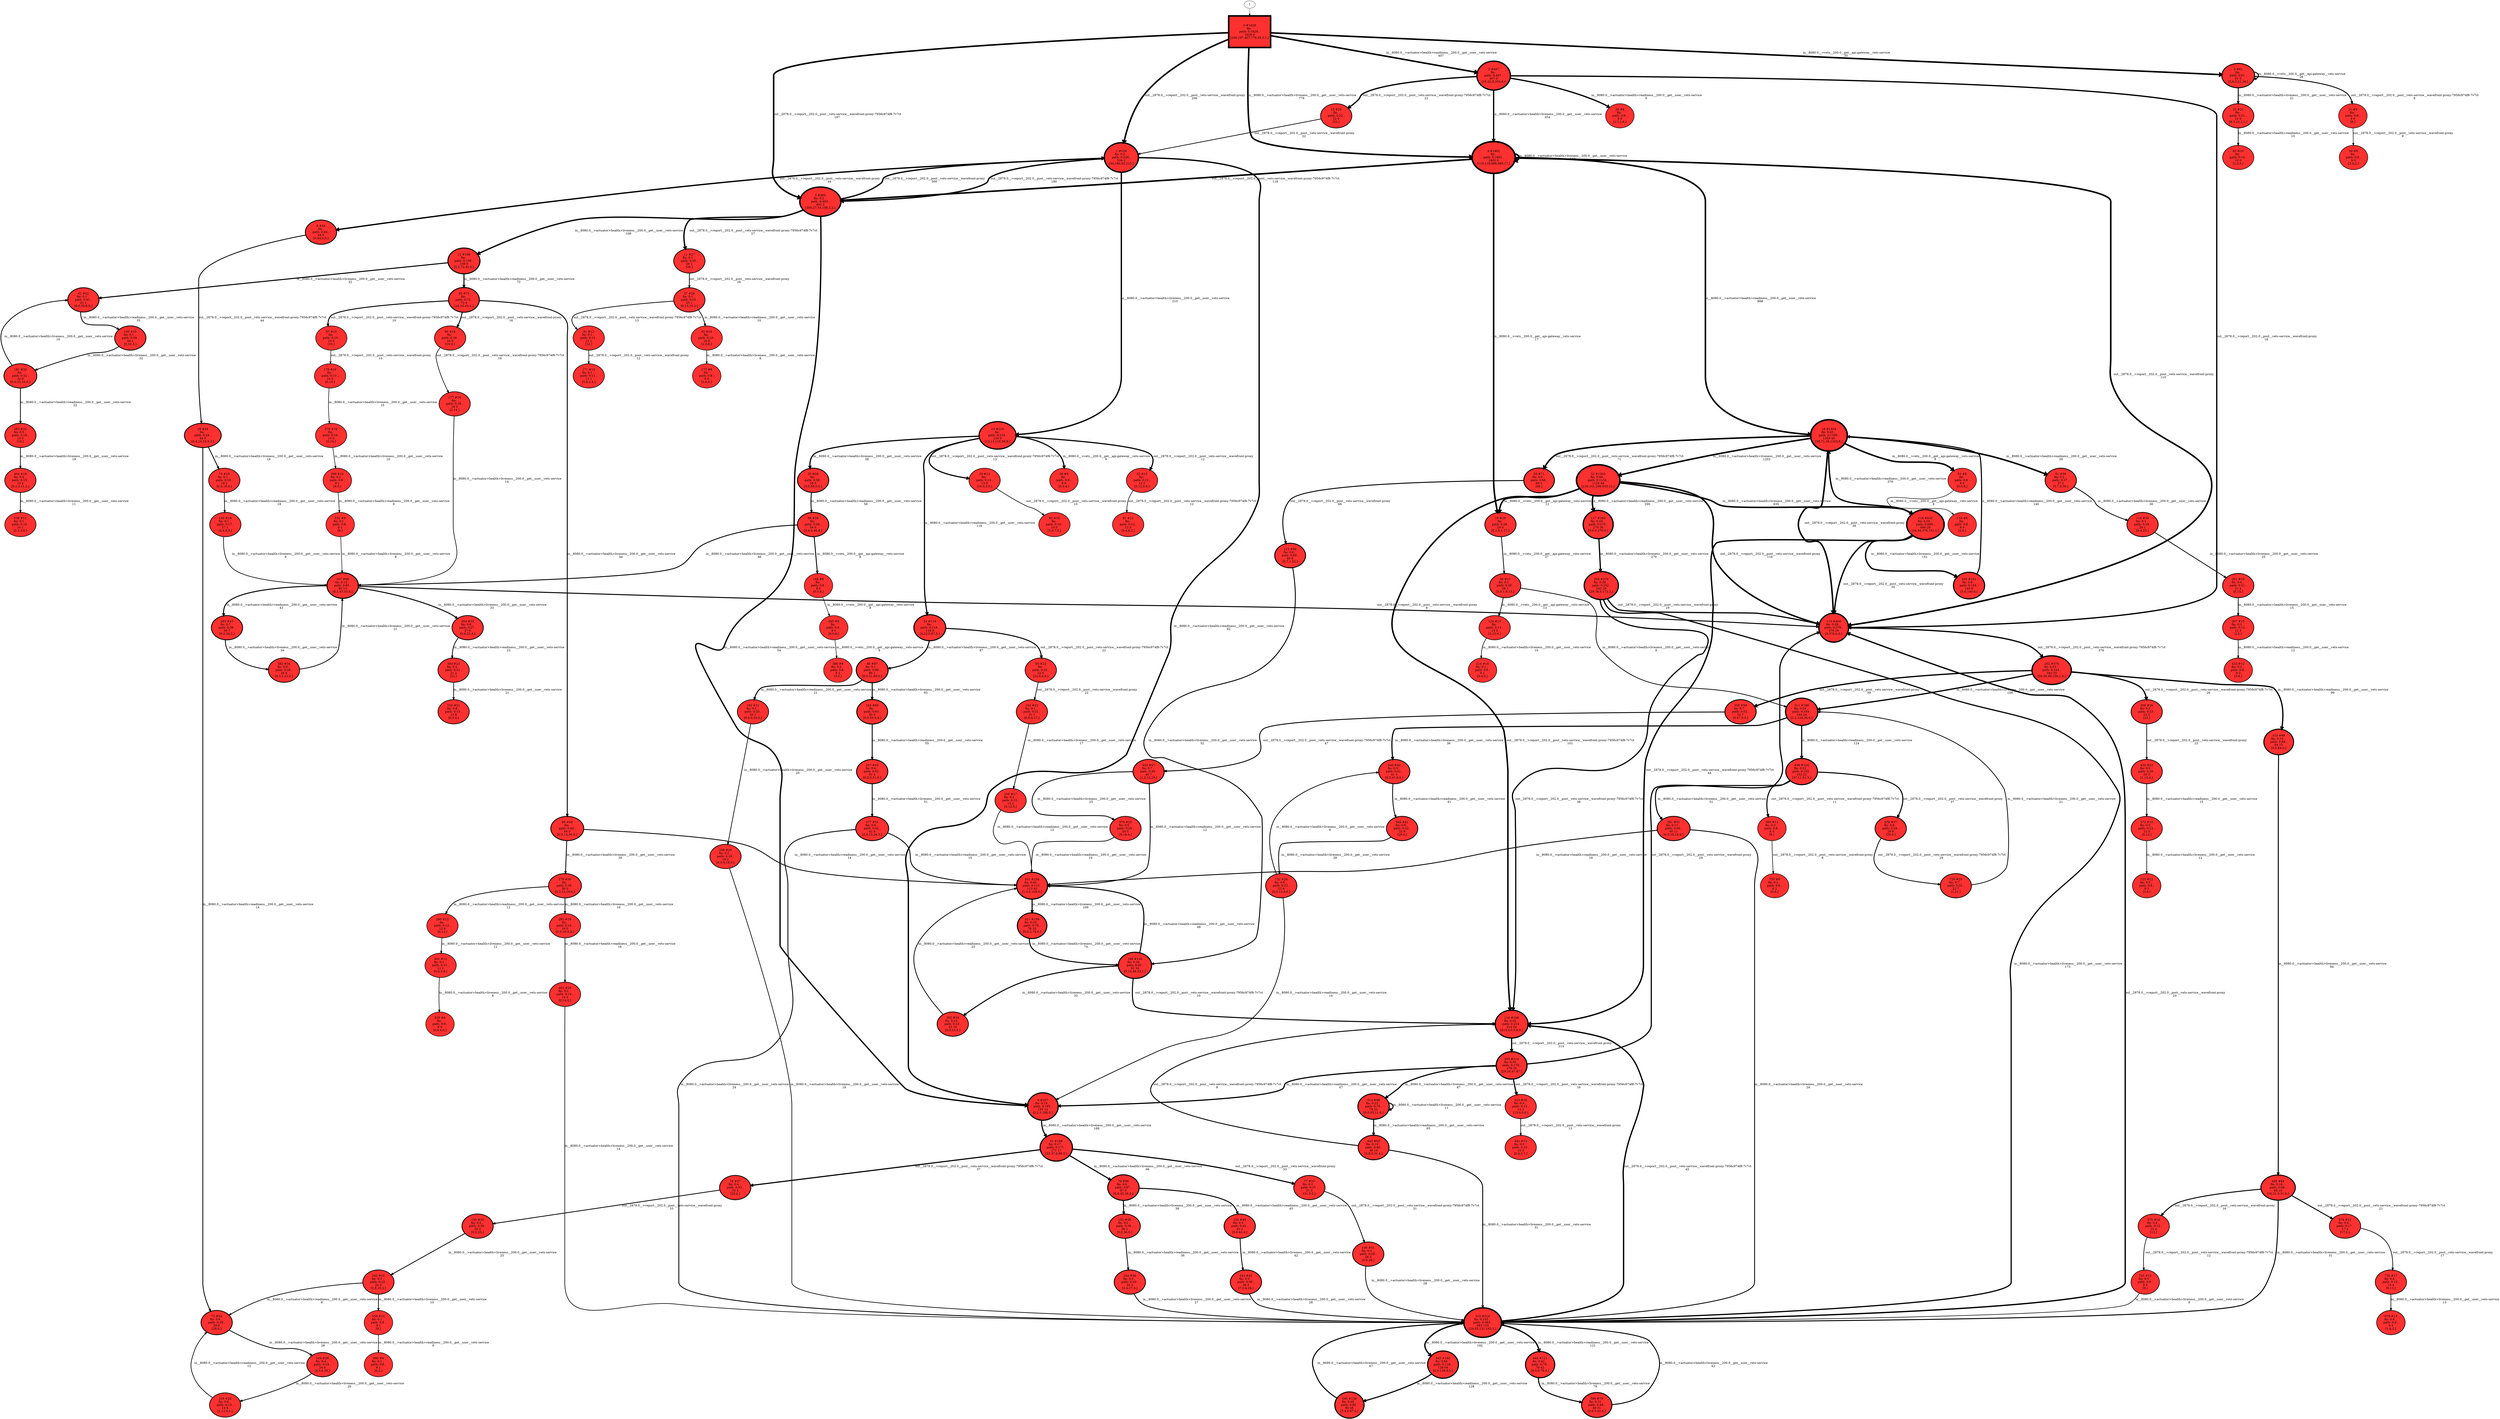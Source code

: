 // produced with flexfringe // 
digraph DFA {
	0 [label="root" shape=box];
		I -> 0;
	0 [ label="0 #1628
fin: 
 path: 0:1628 , 
1628 0
[206,197,407,779,35,3,1,]" , style=filled, fillcolor="firebrick1", width=2.12772, height=2.12772, penwidth=7.39572];
		0 -> 1 [label="out__2878.0__>report__202.0__post__vets-service__wavefront-proxy
206 " , penwidth=7.39572 ];
		0 -> 2 [label="out__2878.0__>report__202.0__post__vets-service__wavefront-proxy-7956c974f8-7v7ct
197 " , penwidth=7.39572 ];
		0 -> 3 [label="in__8080.0__>actuator>health>readiness__200.0__get__user__vets-service
407 " , penwidth=7.39572 ];
		0 -> 4 [label="in__8080.0__>actuator>health>liveness__200.0__get__user__vets-service
779 " , penwidth=7.39572 ];
		0 -> 5 [label="in__8080.0__>vets__200.0__get__api-gateway__vets-service
35 " , penwidth=7.39572 ];
	1 [ label="1 #528
fin: 0:2 , 
 path: 0:526 , 
526 2
[44,180,92,210,]" , style=filled, fillcolor="firebrick1", width=1.98389, height=1.98389, penwidth=6.27099];
		1 -> 8 [label="out__2878.0__>report__202.0__post__vets-service__wavefront-proxy
44 " , penwidth=6.27099 ];
		1 -> 2 [label="out__2878.0__>report__202.0__post__vets-service__wavefront-proxy-7956c974f8-7v7ct
180 " , penwidth=6.27099 ];
		1 -> 9 [label="in__8080.0__>actuator>health>readiness__200.0__get__user__vets-service
92 " , penwidth=6.27099 ];
		1 -> 10 [label="in__8080.0__>actuator>health>liveness__200.0__get__user__vets-service
210 " , penwidth=6.27099 ];
	2 [ label="2 #495
fin: 0:2 , 
 path: 0:493 , 
493 2
[300,27,54,108,2,2,]" , style=filled, fillcolor="firebrick1", width=1.97499, height=1.97499, penwidth=6.20658];
		2 -> 1 [label="out__2878.0__>report__202.0__post__vets-service__wavefront-proxy
300 " , penwidth=6.20658 ];
		2 -> 11 [label="out__2878.0__>report__202.0__post__vets-service__wavefront-proxy-7956c974f8-7v7ct
27 " , penwidth=6.20658 ];
		2 -> 9 [label="in__8080.0__>actuator>health>readiness__200.0__get__user__vets-service
54 " , penwidth=6.20658 ];
		2 -> 12 [label="in__8080.0__>actuator>health>liveness__200.0__get__user__vets-service
108 " , penwidth=6.20658 ];
	3 [ label="3 #407
fin: 
 path: 0:407 , 
407 0
[16,22,9,354,6,]" , style=filled, fillcolor="firebrick1", width=1.94752, height=1.94752, penwidth=6.01127];
		3 -> 115 [label="out__2878.0__>report__202.0__post__vets-service__wavefront-proxy
16 " , penwidth=6.01127 ];
		3 -> 15 [label="out__2878.0__>report__202.0__post__vets-service__wavefront-proxy-7956c974f8-7v7ct
22 " , penwidth=6.01127 ];
		3 -> 16 [label="in__8080.0__>actuator>health>readiness__200.0__get__user__vets-service
9 " , penwidth=6.01127 ];
		3 -> 4 [label="in__8080.0__>actuator>health>liveness__200.0__get__user__vets-service
354 " , penwidth=6.01127 ];
	4 [ label="4 #1802
fin: 
 path: 0:1802 , 
1802 0
[110,118,888,669,17,]" , style=filled, fillcolor="firebrick1", width=2.13974, height=2.13974, penwidth=7.49721];
		4 -> 115 [label="out__2878.0__>report__202.0__post__vets-service__wavefront-proxy
110 " , penwidth=7.49721 ];
		4 -> 2 [label="out__2878.0__>report__202.0__post__vets-service__wavefront-proxy-7956c974f8-7v7ct
118 " , penwidth=7.49721 ];
		4 -> 18 [label="in__8080.0__>actuator>health>readiness__200.0__get__user__vets-service
888 " , penwidth=7.49721 ];
		4 -> 4 [label="in__8080.0__>actuator>health>liveness__200.0__get__user__vets-service
669 " , penwidth=7.49721 ];
		4 -> 19 [label="in__8080.0__>vets__200.0__get__api-gateway__vets-service
17 " , penwidth=7.49721 ];
	5 [ label="5 #61
fin: 
 path: 0:61 , 
61 0
[2,9,3,21,26,]" , style=filled, fillcolor="firebrick1", width=1.63455, height=1.63455, penwidth=4.12713];
		5 -> 21 [label="out__2878.0__>report__202.0__post__vets-service__wavefront-proxy-7956c974f8-7v7ct
9 " , penwidth=4.12713 ];
		5 -> 23 [label="in__8080.0__>actuator>health>liveness__200.0__get__user__vets-service
21 " , penwidth=4.12713 ];
		5 -> 5 [label="in__8080.0__>vets__200.0__get__api-gateway__vets-service
26 " , penwidth=4.12713 ];
	8 [ label="8 #44
fin: 
 path: 0:44 , 
44 0
[0,44,0,0,]" , style=filled, fillcolor="firebrick1", width=1.57, height=1.57, penwidth=3.80666];
		8 -> 28 [label="out__2878.0__>report__202.0__post__vets-service__wavefront-proxy-7956c974f8-7v7ct
44 " , penwidth=3.80666 ];
	9 [ label="9 #207
fin: 0:14 , 
 path: 0:193 , 
193 14
[0,2,3,188,0,]" , style=filled, fillcolor="firebrick1", width=1.84649, height=1.84649, penwidth=5.33754];
		9 -> 31 [label="in__8080.0__>actuator>health>liveness__200.0__get__user__vets-service
188 " , penwidth=5.33754 ];
	10 [ label="10 #210
fin: 
 path: 0:210 , 
210 0
[12,13,118,58,9,]" , style=filled, fillcolor="firebrick1", width=1.84875, height=1.84875, penwidth=5.35186];
		10 -> 32 [label="out__2878.0__>report__202.0__post__vets-service__wavefront-proxy
12 " , penwidth=5.35186 ];
		10 -> 33 [label="out__2878.0__>report__202.0__post__vets-service__wavefront-proxy-7956c974f8-7v7ct
13 " , penwidth=5.35186 ];
		10 -> 34 [label="in__8080.0__>actuator>health>readiness__200.0__get__user__vets-service
118 " , penwidth=5.35186 ];
		10 -> 35 [label="in__8080.0__>actuator>health>liveness__200.0__get__user__vets-service
58 " , penwidth=5.35186 ];
		10 -> 36 [label="in__8080.0__>vets__200.0__get__api-gateway__vets-service
9 " , penwidth=5.35186 ];
	11 [ label="11 #27
fin: 0:1 , 
 path: 0:26 , 
26 1
[26,]" , style=filled, fillcolor="firebrick1", width=1.46608, height=1.46608, penwidth=3.3322];
		11 -> 37 [label="out__2878.0__>report__202.0__post__vets-service__wavefront-proxy
26 " , penwidth=3.3322 ];
	12 [ label="12 #108
fin: 
 path: 0:108 , 
108 0
[2,2,72,32,0,]" , style=filled, fillcolor="firebrick1", width=1.73895, height=1.73895, penwidth=4.69135];
		12 -> 40 [label="in__8080.0__>actuator>health>readiness__200.0__get__user__vets-service
72 " , penwidth=4.69135 ];
		12 -> 41 [label="in__8080.0__>actuator>health>liveness__200.0__get__user__vets-service
32 " , penwidth=4.69135 ];
	15 [ label="15 #22
fin: 
 path: 0:22 , 
22 0
[22,]" , style=filled, fillcolor="firebrick1", width=1.41961, height=1.41961, penwidth=3.13549];
		15 -> 1 [label="out__2878.0__>report__202.0__post__vets-service__wavefront-proxy
22 " , penwidth=3.13549 ];
	16 [ label="16 #9
fin: 
 path: 0:9 , 
9 0
[1,1,1,6,]" , style=filled, fillcolor="firebrick1", width=1.19471, height=1.19471, penwidth=2.30259];
	18 [ label="18 #1404
fin: 0:45 , 
 path: 0:1359 , 
1359 45
[38,71,39,1203,8,]" , style=filled, fillcolor="firebrick1", width=2.10995, height=2.10995, penwidth=7.24779];
		18 -> 115 [label="out__2878.0__>report__202.0__post__vets-service__wavefront-proxy
38 " , penwidth=7.24779 ];
		18 -> 50 [label="out__2878.0__>report__202.0__post__vets-service__wavefront-proxy-7956c974f8-7v7ct
71 " , penwidth=7.24779 ];
		18 -> 51 [label="in__8080.0__>actuator>health>readiness__200.0__get__user__vets-service
39 " , penwidth=7.24779 ];
		18 -> 52 [label="in__8080.0__>actuator>health>liveness__200.0__get__user__vets-service
1203 " , penwidth=7.24779 ];
		18 -> 53 [label="in__8080.0__>vets__200.0__get__api-gateway__vets-service
8 " , penwidth=7.24779 ];
	19 [ label="19 #29
fin: 
 path: 0:29 , 
29 0
[0,1,0,1,27,]" , style=filled, fillcolor="firebrick1", width=1.48188, height=1.48188, penwidth=3.4012];
		19 -> 56 [label="in__8080.0__>vets__200.0__get__api-gateway__vets-service
27 " , penwidth=3.4012 ];
	21 [ label="21 #9
fin: 
 path: 0:9 , 
9 0
[9,]" , style=filled, fillcolor="firebrick1", width=1.19471, height=1.19471, penwidth=2.30259];
		21 -> 58 [label="out__2878.0__>report__202.0__post__vets-service__wavefront-proxy
9 " , penwidth=2.30259 ];
	23 [ label="23 #21
fin: 
 path: 0:21 , 
21 0
[6,3,10,1,1,]" , style=filled, fillcolor="firebrick1", width=1.4088, height=1.4088, penwidth=3.09104];
		23 -> 63 [label="in__8080.0__>actuator>health>readiness__200.0__get__user__vets-service
10 " , penwidth=3.09104 ];
	28 [ label="28 #44
fin: 
 path: 0:44 , 
44 0
[4,4,14,19,0,3,]" , style=filled, fillcolor="firebrick1", width=1.57, height=1.57, penwidth=3.80666];
		28 -> 72 [label="in__8080.0__>actuator>health>readiness__200.0__get__user__vets-service
14 " , penwidth=3.80666 ];
		28 -> 73 [label="in__8080.0__>actuator>health>liveness__200.0__get__user__vets-service
19 " , penwidth=3.80666 ];
	31 [ label="31 #188
fin: 0:17 , 
 path: 0:171 , 
171 17
[33,37,0,96,5,]" , style=filled, fillcolor="firebrick1", width=1.83126, height=1.83126, penwidth=5.24175];
		31 -> 77 [label="out__2878.0__>report__202.0__post__vets-service__wavefront-proxy
33 " , penwidth=5.24175 ];
		31 -> 78 [label="out__2878.0__>report__202.0__post__vets-service__wavefront-proxy-7956c974f8-7v7ct
37 " , penwidth=5.24175 ];
		31 -> 79 [label="in__8080.0__>actuator>health>liveness__200.0__get__user__vets-service
96 " , penwidth=5.24175 ];
	32 [ label="32 #12
fin: 
 path: 0:12 , 
12 0
[0,12,0,0,]" , style=filled, fillcolor="firebrick1", width=1.27115, height=1.27115, penwidth=2.56495];
		32 -> 81 [label="out__2878.0__>report__202.0__post__vets-service__wavefront-proxy-7956c974f8-7v7ct
12 " , penwidth=2.56495 ];
	33 [ label="33 #13
fin: 
 path: 0:13 , 
13 0
[10,0,3,0,]" , style=filled, fillcolor="firebrick1", width=1.29172, height=1.29172, penwidth=2.63906];
		33 -> 82 [label="out__2878.0__>report__202.0__post__vets-service__wavefront-proxy
10 " , penwidth=2.63906 ];
	34 [ label="34 #118
fin: 
 path: 0:118 , 
118 0
[4,22,0,87,5,]" , style=filled, fillcolor="firebrick1", width=1.75425, height=1.75425, penwidth=4.77912];
		34 -> 85 [label="out__2878.0__>report__202.0__post__vets-service__wavefront-proxy-7956c974f8-7v7ct
22 " , penwidth=4.77912 ];
		34 -> 86 [label="in__8080.0__>actuator>health>liveness__200.0__get__user__vets-service
87 " , penwidth=4.77912 ];
	35 [ label="35 #58
fin: 
 path: 0:58 , 
58 0
[0,0,58,0,0,]" , style=filled, fillcolor="firebrick1", width=1.62483, height=1.62483, penwidth=4.07754];
		35 -> 88 [label="in__8080.0__>actuator>health>readiness__200.0__get__user__vets-service
58 " , penwidth=4.07754 ];
	36 [ label="36 #9
fin: 
 path: 0:9 , 
9 0
[0,5,4,]" , style=filled, fillcolor="firebrick1", width=1.19471, height=1.19471, penwidth=2.30259];
	37 [ label="37 #26
fin: 0:1 , 
 path: 0:25 , 
25 1
[0,13,10,2,]" , style=filled, fillcolor="firebrick1", width=1.45765, height=1.45765, penwidth=3.29584];
		37 -> 91 [label="out__2878.0__>report__202.0__post__vets-service__wavefront-proxy-7956c974f8-7v7ct
13 " , penwidth=3.29584 ];
		37 -> 92 [label="in__8080.0__>actuator>health>readiness__200.0__get__user__vets-service
10 " , penwidth=3.29584 ];
	40 [ label="40 #72
fin: 
 path: 0:72 , 
72 0
[16,10,44,2,]" , style=filled, fillcolor="firebrick1", width=1.66591, height=1.66591, penwidth=4.29046];
		40 -> 96 [label="out__2878.0__>report__202.0__post__vets-service__wavefront-proxy
16 " , penwidth=4.29046 ];
		40 -> 97 [label="out__2878.0__>report__202.0__post__vets-service__wavefront-proxy-7956c974f8-7v7ct
10 " , penwidth=4.29046 ];
		40 -> 98 [label="in__8080.0__>actuator>health>liveness__200.0__get__user__vets-service
44 " , penwidth=4.29046 ];
	41 [ label="41 #42
fin: 0:1 , 
 path: 0:41 , 
41 1
[0,0,35,6,0,]" , style=filled, fillcolor="firebrick1", width=1.5605, height=1.5605, penwidth=3.7612];
		41 -> 100 [label="in__8080.0__>actuator>health>readiness__200.0__get__user__vets-service
35 " , penwidth=3.7612 ];
	50 [ label="50 #71
fin: 0:5 , 
 path: 0:66 , 
66 5
[66,]" , style=filled, fillcolor="firebrick1", width=1.66329, height=1.66329, penwidth=4.27667];
		50 -> 112 [label="out__2878.0__>report__202.0__post__vets-service__wavefront-proxy
66 " , penwidth=4.27667 ];
	51 [ label="51 #39
fin: 0:2 , 
 path: 0:37 , 
37 2
[0,7,0,30,]" , style=filled, fillcolor="firebrick1", width=1.54519, height=1.54519, penwidth=3.68888];
		51 -> 114 [label="in__8080.0__>actuator>health>liveness__200.0__get__user__vets-service
30 " , penwidth=3.68888 ];
	52 [ label="52 #1203
fin: 0:49 , 
 path: 0:1154 , 
1154 49
[116,101,290,635,12,]" , style=filled, fillcolor="firebrick1", width=2.09105, height=2.09105, penwidth=7.0934];
		52 -> 115 [label="out__2878.0__>report__202.0__post__vets-service__wavefront-proxy
116 " , penwidth=7.0934 ];
		52 -> 116 [label="out__2878.0__>report__202.0__post__vets-service__wavefront-proxy-7956c974f8-7v7ct
101 " , penwidth=7.0934 ];
		52 -> 117 [label="in__8080.0__>actuator>health>readiness__200.0__get__user__vets-service
290 " , penwidth=7.0934 ];
		52 -> 118 [label="in__8080.0__>actuator>health>liveness__200.0__get__user__vets-service
635 " , penwidth=7.0934 ];
		52 -> 19 [label="in__8080.0__>vets__200.0__get__api-gateway__vets-service
12 " , penwidth=7.0934 ];
	53 [ label="53 #8
fin: 
 path: 0:8 , 
8 0
[0,0,8,]" , style=filled, fillcolor="firebrick1", width=1.16228, height=1.16228, penwidth=2.19722];
		53 -> 119 [label="in__8080.0__>vets__200.0__get__api-gateway__vets-service
8 " , penwidth=2.19722 ];
	56 [ label="56 #27
fin: 0:1 , 
 path: 0:26 , 
26 1
[3,0,1,9,13,]" , style=filled, fillcolor="firebrick1", width=1.46608, height=1.46608, penwidth=3.3322];
		56 -> 311 [label="in__8080.0__>actuator>health>liveness__200.0__get__user__vets-service
9 " , penwidth=3.3322 ];
		56 -> 124 [label="in__8080.0__>vets__200.0__get__api-gateway__vets-service
13 " , penwidth=3.3322 ];
	58 [ label="58 #9
fin: 
 path: 0:9 , 
9 0
[3,4,2,]" , style=filled, fillcolor="firebrick1", width=1.19471, height=1.19471, penwidth=2.30259];
	63 [ label="63 #10
fin: 
 path: 0:10 , 
10 0
[2,3,5,]" , style=filled, fillcolor="firebrick1", width=1.22316, height=1.22316, penwidth=2.3979];
	72 [ label="72 #34
fin: 0:6 , 
 path: 0:28 , 
28 6
[28,0,]" , style=filled, fillcolor="firebrick1", width=1.5163, height=1.5163, penwidth=3.55535];
		72 -> 144 [label="in__8080.0__>actuator>health>liveness__200.0__get__user__vets-service
28 " , penwidth=3.55535 ];
	73 [ label="73 #19
fin: 0:1 , 
 path: 0:18 , 
18 1
[0,0,18,0,]" , style=filled, fillcolor="firebrick1", width=1.38523, height=1.38523, penwidth=2.99573];
		73 -> 145 [label="in__8080.0__>actuator>health>readiness__200.0__get__user__vets-service
18 " , penwidth=2.99573 ];
	77 [ label="77 #33
fin: 0:2 , 
 path: 0:31 , 
31 2
[31,0,0,]" , style=filled, fillcolor="firebrick1", width=1.50992, height=1.50992, penwidth=3.52636];
		77 -> 149 [label="out__2878.0__>report__202.0__post__vets-service__wavefront-proxy-7956c974f8-7v7ct
31 " , penwidth=3.52636 ];
	78 [ label="78 #37
fin: 0:4 , 
 path: 0:33 , 
33 4
[33,0,]" , style=filled, fillcolor="firebrick1", width=1.53419, height=1.53419, penwidth=3.63759];
		78 -> 150 [label="out__2878.0__>report__202.0__post__vets-service__wavefront-proxy
33 " , penwidth=3.63759 ];
	79 [ label="79 #96
fin: 0:9 , 
 path: 0:87 , 
87 9
[0,0,45,38,4,]" , style=filled, fillcolor="firebrick1", width=1.71824, height=1.71824, penwidth=4.57471];
		79 -> 151 [label="in__8080.0__>actuator>health>readiness__200.0__get__user__vets-service
45 " , penwidth=4.57471 ];
		79 -> 152 [label="in__8080.0__>actuator>health>liveness__200.0__get__user__vets-service
38 " , penwidth=4.57471 ];
	81 [ label="81 #12
fin: 
 path: 0:12 , 
12 0
[0,4,6,2,]" , style=filled, fillcolor="firebrick1", width=1.27115, height=1.27115, penwidth=2.56495];
	82 [ label="82 #10
fin: 
 path: 0:10 , 
10 0
[3,0,7,0,]" , style=filled, fillcolor="firebrick1", width=1.22316, height=1.22316, penwidth=2.3979];
	85 [ label="85 #22
fin: 
 path: 0:22 , 
22 0
[22,0,0,0,]" , style=filled, fillcolor="firebrick1", width=1.41961, height=1.41961, penwidth=3.13549];
		85 -> 162 [label="out__2878.0__>report__202.0__post__vets-service__wavefront-proxy
22 " , penwidth=3.13549 ];
	86 [ label="86 #87
fin: 0:1 , 
 path: 0:86 , 
86 1
[0,0,21,65,0,]" , style=filled, fillcolor="firebrick1", width=1.70062, height=1.70062, penwidth=4.47734];
		86 -> 163 [label="in__8080.0__>actuator>health>readiness__200.0__get__user__vets-service
21 " , penwidth=4.47734 ];
		86 -> 164 [label="in__8080.0__>actuator>health>liveness__200.0__get__user__vets-service
65 " , penwidth=4.47734 ];
	88 [ label="88 #58
fin: 
 path: 0:58 , 
58 0
[0,4,0,46,8,]" , style=filled, fillcolor="firebrick1", width=1.62483, height=1.62483, penwidth=4.07754];
		88 -> 167 [label="in__8080.0__>actuator>health>liveness__200.0__get__user__vets-service
46 " , penwidth=4.07754 ];
		88 -> 168 [label="in__8080.0__>vets__200.0__get__api-gateway__vets-service
8 " , penwidth=4.07754 ];
	91 [ label="91 #13
fin: 0:1 , 
 path: 0:12 , 
12 1
[12,]" , style=filled, fillcolor="firebrick1", width=1.29172, height=1.29172, penwidth=2.63906];
		91 -> 171 [label="out__2878.0__>report__202.0__post__vets-service__wavefront-proxy
12 " , penwidth=2.63906 ];
	92 [ label="92 #10
fin: 
 path: 0:10 , 
10 0
[2,0,8,]" , style=filled, fillcolor="firebrick1", width=1.22316, height=1.22316, penwidth=2.3979];
		92 -> 173 [label="in__8080.0__>actuator>health>liveness__200.0__get__user__vets-service
8 " , penwidth=2.3979 ];
	96 [ label="96 #16
fin: 
 path: 0:16 , 
16 0
[16,0,]" , style=filled, fillcolor="firebrick1", width=1.3437, height=1.3437, penwidth=2.83321];
		96 -> 177 [label="out__2878.0__>report__202.0__post__vets-service__wavefront-proxy-7956c974f8-7v7ct
16 " , penwidth=2.83321 ];
	97 [ label="97 #10
fin: 
 path: 0:10 , 
10 0
[10,]" , style=filled, fillcolor="firebrick1", width=1.22316, height=1.22316, penwidth=2.3979];
		97 -> 178 [label="out__2878.0__>report__202.0__post__vets-service__wavefront-proxy
10 " , penwidth=2.3979 ];
	98 [ label="98 #44
fin: 
 path: 0:44 , 
44 0
[0,0,14,30,0,]" , style=filled, fillcolor="firebrick1", width=1.57, height=1.57, penwidth=3.80666];
		98 -> 301 [label="in__8080.0__>actuator>health>readiness__200.0__get__user__vets-service
14 " , penwidth=3.80666 ];
		98 -> 179 [label="in__8080.0__>actuator>health>liveness__200.0__get__user__vets-service
30 " , penwidth=3.80666 ];
	100 [ label="100 #35
fin: 0:1 , 
 path: 0:34 , 
34 1
[0,32,2,]" , style=filled, fillcolor="firebrick1", width=1.52247, height=1.52247, penwidth=3.58352];
		100 -> 181 [label="in__8080.0__>actuator>health>liveness__200.0__get__user__vets-service
32 " , penwidth=3.58352 ];
	112 [ label="112 #66
fin: 0:6 , 
 path: 0:60 , 
60 6
[0,7,1,52,]" , style=filled, fillcolor="firebrick1", width=1.64956, height=1.64956, penwidth=4.20469];
		112 -> 198 [label="in__8080.0__>actuator>health>liveness__200.0__get__user__vets-service
52 " , penwidth=4.20469 ];
	114 [ label="114 #30
fin: 0:1 , 
 path: 0:29 , 
29 1
[0,4,25,]" , style=filled, fillcolor="firebrick1", width=1.4893, height=1.4893, penwidth=3.43399];
		114 -> 201 [label="in__8080.0__>actuator>health>liveness__200.0__get__user__vets-service
25 " , penwidth=3.43399 ];
	115 [ label="115 #404
fin: 0:28 , 
 path: 0:376 , 
376 28
[0,376,0,0,]" , style=filled, fillcolor="firebrick1", width=1.94647, height=1.94647, penwidth=6.00389];
		115 -> 202 [label="out__2878.0__>report__202.0__post__vets-service__wavefront-proxy-7956c974f8-7v7ct
376 " , penwidth=6.00389 ];
	116 [ label="116 #246
fin: 0:32 , 
 path: 0:214 , 
214 32
[214,0,0,0,0,0,]" , style=filled, fillcolor="firebrick1", width=1.87325, height=1.87325, penwidth=5.50939];
		116 -> 203 [label="out__2878.0__>report__202.0__post__vets-service__wavefront-proxy
214 " , penwidth=5.50939 ];
	117 [ label="117 #290
fin: 0:20 , 
 path: 0:270 , 
270 20
[0,0,0,270,0,]" , style=filled, fillcolor="firebrick1", width=1.89812, height=1.89812, penwidth=5.67332];
		117 -> 204 [label="in__8080.0__>actuator>health>liveness__200.0__get__user__vets-service
270 " , penwidth=5.67332 ];
	118 [ label="118 #635
fin: 0:29 , 
 path: 0:606 , 
606 29
[34,44,376,151,1,]" , style=filled, fillcolor="firebrick1", width=2.00891, height=2.00891, penwidth=6.4552];
		118 -> 115 [label="out__2878.0__>report__202.0__post__vets-service__wavefront-proxy
34 " , penwidth=6.4552 ];
		118 -> 116 [label="out__2878.0__>report__202.0__post__vets-service__wavefront-proxy-7956c974f8-7v7ct
44 " , penwidth=6.4552 ];
		118 -> 18 [label="in__8080.0__>actuator>health>readiness__200.0__get__user__vets-service
376 " , penwidth=6.4552 ];
		118 -> 205 [label="in__8080.0__>actuator>health>liveness__200.0__get__user__vets-service
151 " , penwidth=6.4552 ];
	119 [ label="119 #8
fin: 
 path: 0:8 , 
8 0
[2,6,]" , style=filled, fillcolor="firebrick1", width=1.16228, height=1.16228, penwidth=2.19722];
	124 [ label="124 #13
fin: 
 path: 0:13 , 
13 0
[3,10,0,]" , style=filled, fillcolor="firebrick1", width=1.29172, height=1.29172, penwidth=2.63906];
		124 -> 214 [label="in__8080.0__>actuator>health>liveness__200.0__get__user__vets-service
10 " , penwidth=2.63906 ];
	144 [ label="144 #28
fin: 0:4 , 
 path: 0:24 , 
24 4
[4,0,0,20,]" , style=filled, fillcolor="firebrick1", width=1.47414, height=1.47414, penwidth=3.3673];
		144 -> 235 [label="in__8080.0__>actuator>health>liveness__200.0__get__user__vets-service
20 " , penwidth=3.3673 ];
	145 [ label="145 #18
fin: 0:1 , 
 path: 0:17 , 
17 1
[4,4,9,0,]" , style=filled, fillcolor="firebrick1", width=1.37231, height=1.37231, penwidth=2.94444];
		145 -> 167 [label="in__8080.0__>actuator>health>liveness__200.0__get__user__vets-service
9 " , penwidth=2.94444 ];
	149 [ label="149 #31
fin: 0:3 , 
 path: 0:28 , 
28 3
[0,0,28,]" , style=filled, fillcolor="firebrick1", width=1.49643, height=1.49643, penwidth=3.46574];
		149 -> 315 [label="in__8080.0__>actuator>health>liveness__200.0__get__user__vets-service
28 " , penwidth=3.46574 ];
	150 [ label="150 #33
fin: 0:3 , 
 path: 0:30 , 
30 3
[0,5,25,]" , style=filled, fillcolor="firebrick1", width=1.50992, height=1.50992, penwidth=3.52636];
		150 -> 242 [label="in__8080.0__>actuator>health>liveness__200.0__get__user__vets-service
25 " , penwidth=3.52636 ];
	151 [ label="151 #45
fin: 0:3 , 
 path: 0:42 , 
42 3
[0,0,42,0,]" , style=filled, fillcolor="firebrick1", width=1.57457, height=1.57457, penwidth=3.82864];
		151 -> 243 [label="in__8080.0__>actuator>health>liveness__200.0__get__user__vets-service
42 " , penwidth=3.82864 ];
	152 [ label="152 #38
fin: 0:2 , 
 path: 0:36 , 
36 2
[0,0,36,0,]" , style=filled, fillcolor="firebrick1", width=1.53978, height=1.53978, penwidth=3.66356];
		152 -> 244 [label="in__8080.0__>actuator>health>readiness__200.0__get__user__vets-service
36 " , penwidth=3.66356 ];
	162 [ label="162 #22
fin: 0:1 , 
 path: 0:21 , 
21 1
[0,0,4,17,]" , style=filled, fillcolor="firebrick1", width=1.41961, height=1.41961, penwidth=3.13549];
		162 -> 255 [label="in__8080.0__>actuator>health>liveness__200.0__get__user__vets-service
17 " , penwidth=3.13549 ];
	163 [ label="163 #21
fin: 0:1 , 
 path: 0:20 , 
20 1
[0,0,0,20,0,]" , style=filled, fillcolor="firebrick1", width=1.4088, height=1.4088, penwidth=3.09104];
		163 -> 256 [label="in__8080.0__>actuator>health>liveness__200.0__get__user__vets-service
20 " , penwidth=3.09104 ];
	164 [ label="164 #65
fin: 
 path: 0:65 , 
65 0
[0,0,55,6,4,]" , style=filled, fillcolor="firebrick1", width=1.64667, height=1.64667, penwidth=4.18965];
		164 -> 257 [label="in__8080.0__>actuator>health>readiness__200.0__get__user__vets-service
55 " , penwidth=4.18965 ];
	167 [ label="167 #98
fin: 0:13 , 
 path: 0:85 , 
85 13
[8,1,43,33,0,]" , style=filled, fillcolor="firebrick1", width=1.72189, height=1.72189, penwidth=4.59512];
		167 -> 115 [label="out__2878.0__>report__202.0__post__vets-service__wavefront-proxy
8 " , penwidth=4.59512 ];
		167 -> 263 [label="in__8080.0__>actuator>health>readiness__200.0__get__user__vets-service
43 " , penwidth=4.59512 ];
		167 -> 264 [label="in__8080.0__>actuator>health>liveness__200.0__get__user__vets-service
33 " , penwidth=4.59512 ];
	168 [ label="168 #8
fin: 
 path: 0:8 , 
8 0
[0,0,8,]" , style=filled, fillcolor="firebrick1", width=1.16228, height=1.16228, penwidth=2.19722];
		168 -> 265 [label="in__8080.0__>vets__200.0__get__api-gateway__vets-service
8 " , penwidth=2.19722 ];
	171 [ label="171 #12
fin: 0:1 , 
 path: 0:11 , 
11 1
[5,0,2,4,]" , style=filled, fillcolor="firebrick1", width=1.27115, height=1.27115, penwidth=2.56495];
	173 [ label="173 #8
fin: 
 path: 0:8 , 
8 0
[2,6,0,]" , style=filled, fillcolor="firebrick1", width=1.16228, height=1.16228, penwidth=2.19722];
	177 [ label="177 #16
fin: 
 path: 0:16 , 
16 0
[2,14,]" , style=filled, fillcolor="firebrick1", width=1.3437, height=1.3437, penwidth=2.83321];
		177 -> 167 [label="in__8080.0__>actuator>health>liveness__200.0__get__user__vets-service
14 " , penwidth=2.83321 ];
	178 [ label="178 #10
fin: 
 path: 0:10 , 
10 0
[0,10,]" , style=filled, fillcolor="firebrick1", width=1.22316, height=1.22316, penwidth=2.3979];
		178 -> 278 [label="in__8080.0__>actuator>health>liveness__200.0__get__user__vets-service
10 " , penwidth=2.3979 ];
	179 [ label="179 #30
fin: 
 path: 0:30 , 
30 0
[0,2,12,16,0,]" , style=filled, fillcolor="firebrick1", width=1.4893, height=1.4893, penwidth=3.43399];
		179 -> 280 [label="in__8080.0__>actuator>health>readiness__200.0__get__user__vets-service
12 " , penwidth=3.43399 ];
		179 -> 281 [label="in__8080.0__>actuator>health>liveness__200.0__get__user__vets-service
16 " , penwidth=3.43399 ];
	181 [ label="181 #32
fin: 
 path: 0:32 , 
32 0
[0,0,22,10,0,]" , style=filled, fillcolor="firebrick1", width=1.5033, height=1.5033, penwidth=3.49651];
		181 -> 283 [label="in__8080.0__>actuator>health>readiness__200.0__get__user__vets-service
22 " , penwidth=3.49651 ];
		181 -> 41 [label="in__8080.0__>actuator>health>liveness__200.0__get__user__vets-service
10 " , penwidth=3.49651 ];
	198 [ label="198 #126
fin: 0:34 , 
 path: 0:92 , 
92 34
[0,10,48,33,1,]" , style=filled, fillcolor="firebrick1", width=1.76545, height=1.76545, penwidth=4.84419];
		198 -> 116 [label="out__2878.0__>report__202.0__post__vets-service__wavefront-proxy-7956c974f8-7v7ct
10 " , penwidth=4.84419 ];
		198 -> 301 [label="in__8080.0__>actuator>health>readiness__200.0__get__user__vets-service
48 " , penwidth=4.84419 ];
		198 -> 302 [label="in__8080.0__>actuator>health>liveness__200.0__get__user__vets-service
33 " , penwidth=4.84419 ];
	201 [ label="201 #25
fin: 0:4 , 
 path: 0:21 , 
21 4
[6,15,]" , style=filled, fillcolor="firebrick1", width=1.44882, height=1.44882, penwidth=3.2581];
		201 -> 307 [label="in__8080.0__>actuator>health>liveness__200.0__get__user__vets-service
15 " , penwidth=3.2581 ];
	202 [ label="202 #376
fin: 0:33 , 
 path: 0:343 , 
343 33
[59,26,99,158,1,0,]" , style=filled, fillcolor="firebrick1", width=1.93618, height=1.93618, penwidth=5.93225];
		202 -> 308 [label="out__2878.0__>report__202.0__post__vets-service__wavefront-proxy
59 " , penwidth=5.93225 ];
		202 -> 309 [label="out__2878.0__>report__202.0__post__vets-service__wavefront-proxy-7956c974f8-7v7ct
26 " , penwidth=5.93225 ];
		202 -> 310 [label="in__8080.0__>actuator>health>readiness__200.0__get__user__vets-service
99 " , penwidth=5.93225 ];
		202 -> 311 [label="in__8080.0__>actuator>health>liveness__200.0__get__user__vets-service
158 " , penwidth=5.93225 ];
	203 [ label="203 #214
fin: 0:35 , 
 path: 0:179 , 
179 35
[29,16,47,87,]" , style=filled, fillcolor="firebrick1", width=1.8517, height=1.8517, penwidth=5.37064];
		203 -> 115 [label="out__2878.0__>report__202.0__post__vets-service__wavefront-proxy
29 " , penwidth=5.37064 ];
		203 -> 313 [label="out__2878.0__>report__202.0__post__vets-service__wavefront-proxy-7956c974f8-7v7ct
16 " , penwidth=5.37064 ];
		203 -> 9 [label="in__8080.0__>actuator>health>readiness__200.0__get__user__vets-service
47 " , penwidth=5.37064 ];
		203 -> 314 [label="in__8080.0__>actuator>health>liveness__200.0__get__user__vets-service
87 " , penwidth=5.37064 ];
	204 [ label="204 #270
fin: 0:28 , 
 path: 0:242 , 
242 28
[29,38,0,173,2,]" , style=filled, fillcolor="firebrick1", width=1.88739, height=1.88739, penwidth=5.60212];
		204 -> 115 [label="out__2878.0__>report__202.0__post__vets-service__wavefront-proxy
29 " , penwidth=5.60212 ];
		204 -> 116 [label="out__2878.0__>report__202.0__post__vets-service__wavefront-proxy-7956c974f8-7v7ct
38 " , penwidth=5.60212 ];
		204 -> 315 [label="in__8080.0__>actuator>health>liveness__200.0__get__user__vets-service
173 " , penwidth=5.60212 ];
	205 [ label="205 #151
fin: 0:6 , 
 path: 0:145 , 
145 6
[5,0,140,0,]" , style=filled, fillcolor="firebrick1", width=1.79573, height=1.79573, penwidth=5.02388];
		205 -> 18 [label="in__8080.0__>actuator>health>readiness__200.0__get__user__vets-service
140 " , penwidth=5.02388 ];
	214 [ label="214 #10
fin: 0:1 , 
 path: 0:9 , 
9 1
[0,4,5,]" , style=filled, fillcolor="firebrick1", width=1.22316, height=1.22316, penwidth=2.3979];
	235 [ label="235 #20
fin: 0:6 , 
 path: 0:14 , 
14 6
[1,12,0,1,]" , style=filled, fillcolor="firebrick1", width=1.39736, height=1.39736, penwidth=3.04452];
		235 -> 72 [label="in__8080.0__>actuator>health>readiness__200.0__get__user__vets-service
12 " , penwidth=3.04452 ];
	242 [ label="242 #25
fin: 0:3 , 
 path: 0:22 , 
22 3
[2,8,10,2,]" , style=filled, fillcolor="firebrick1", width=1.44882, height=1.44882, penwidth=3.2581];
		242 -> 72 [label="in__8080.0__>actuator>health>readiness__200.0__get__user__vets-service
8 " , penwidth=3.2581 ];
		242 -> 359 [label="in__8080.0__>actuator>health>liveness__200.0__get__user__vets-service
10 " , penwidth=3.2581 ];
	243 [ label="243 #42
fin: 0:3 , 
 path: 0:39 , 
39 3
[7,0,4,28,]" , style=filled, fillcolor="firebrick1", width=1.5605, height=1.5605, penwidth=3.7612];
		243 -> 315 [label="in__8080.0__>actuator>health>liveness__200.0__get__user__vets-service
28 " , penwidth=3.7612 ];
	244 [ label="244 #36
fin: 0:3 , 
 path: 0:33 , 
33 3
[2,4,27,0,]" , style=filled, fillcolor="firebrick1", width=1.52843, height=1.52843, penwidth=3.61092];
		244 -> 315 [label="in__8080.0__>actuator>health>liveness__200.0__get__user__vets-service
27 " , penwidth=3.61092 ];
	255 [ label="255 #17
fin: 0:2 , 
 path: 0:15 , 
15 2
[3,12,0,]" , style=filled, fillcolor="firebrick1", width=1.3585, height=1.3585, penwidth=2.89037];
		255 -> 301 [label="in__8080.0__>actuator>health>readiness__200.0__get__user__vets-service
12 " , penwidth=2.89037 ];
	256 [ label="256 #20
fin: 0:2 , 
 path: 0:18 , 
18 2
[0,0,0,18,0,]" , style=filled, fillcolor="firebrick1", width=1.39736, height=1.39736, penwidth=3.04452];
		256 -> 315 [label="in__8080.0__>actuator>health>liveness__200.0__get__user__vets-service
18 " , penwidth=3.04452 ];
	257 [ label="257 #55
fin: 0:4 , 
 path: 0:51 , 
51 4
[0,0,0,51,0,]" , style=filled, fillcolor="firebrick1", width=1.6145, height=1.6145, penwidth=4.02535];
		257 -> 377 [label="in__8080.0__>actuator>health>liveness__200.0__get__user__vets-service
51 " , penwidth=4.02535 ];
	263 [ label="263 #43
fin: 0:7 , 
 path: 0:36 , 
36 7
[0,0,34,2,]" , style=filled, fillcolor="firebrick1", width=1.56532, height=1.56532, penwidth=3.78419];
		263 -> 382 [label="in__8080.0__>actuator>health>liveness__200.0__get__user__vets-service
34 " , penwidth=3.78419 ];
	264 [ label="264 #33
fin: 0:6 , 
 path: 0:27 , 
27 6
[0,0,23,4,]" , style=filled, fillcolor="firebrick1", width=1.50992, height=1.50992, penwidth=3.52636];
		264 -> 384 [label="in__8080.0__>actuator>health>readiness__200.0__get__user__vets-service
23 " , penwidth=3.52636 ];
	265 [ label="265 #8
fin: 
 path: 0:8 , 
8 0
[0,0,8,]" , style=filled, fillcolor="firebrick1", width=1.16228, height=1.16228, penwidth=2.19722];
		265 -> 386 [label="in__8080.0__>vets__200.0__get__api-gateway__vets-service
8 " , penwidth=2.19722 ];
	278 [ label="278 #10
fin: 
 path: 0:10 , 
10 0
[0,10,]" , style=filled, fillcolor="firebrick1", width=1.22316, height=1.22316, penwidth=2.3979];
		278 -> 399 [label="in__8080.0__>actuator>health>liveness__200.0__get__user__vets-service
10 " , penwidth=2.3979 ];
	280 [ label="280 #12
fin: 
 path: 0:12 , 
12 0
[0,12,]" , style=filled, fillcolor="firebrick1", width=1.27115, height=1.27115, penwidth=2.56495];
		280 -> 401 [label="in__8080.0__>actuator>health>liveness__200.0__get__user__vets-service
12 " , penwidth=2.56495 ];
	281 [ label="281 #16
fin: 
 path: 0:16 , 
16 0
[0,0,16,0,0,]" , style=filled, fillcolor="firebrick1", width=1.3437, height=1.3437, penwidth=2.83321];
		281 -> 402 [label="in__8080.0__>actuator>health>readiness__200.0__get__user__vets-service
16 " , penwidth=2.83321 ];
	283 [ label="283 #22
fin: 0:3 , 
 path: 0:19 , 
19 3
[19,]" , style=filled, fillcolor="firebrick1", width=1.41961, height=1.41961, penwidth=3.13549];
		283 -> 404 [label="in__8080.0__>actuator>health>liveness__200.0__get__user__vets-service
19 " , penwidth=3.13549 ];
	301 [ label="301 #156
fin: 0:43 , 
 path: 0:113 , 
113 43
[1,3,0,109,0,]" , style=filled, fillcolor="firebrick1", width=1.80109, height=1.80109, penwidth=5.05625];
		301 -> 427 [label="in__8080.0__>actuator>health>liveness__200.0__get__user__vets-service
109 " , penwidth=5.05625 ];
	302 [ label="302 #33
fin: 0:10 , 
 path: 0:23 , 
23 10
[0,0,23,0,]" , style=filled, fillcolor="firebrick1", width=1.50992, height=1.50992, penwidth=3.52636];
		302 -> 301 [label="in__8080.0__>actuator>health>readiness__200.0__get__user__vets-service
23 " , penwidth=3.52636 ];
	307 [ label="307 #15
fin: 0:3 , 
 path: 0:12 , 
12 3
[12,]" , style=filled, fillcolor="firebrick1", width=1.32776, height=1.32776, penwidth=2.77259];
		307 -> 432 [label="in__8080.0__>actuator>health>readiness__200.0__get__user__vets-service
12 " , penwidth=2.77259 ];
	308 [ label="308 #59
fin: 0:7 , 
 path: 0:52 , 
52 7
[0,47,0,5,]" , style=filled, fillcolor="firebrick1", width=1.62813, height=1.62813, penwidth=4.09434];
		308 -> 433 [label="out__2878.0__>report__202.0__post__vets-service__wavefront-proxy-7956c974f8-7v7ct
47 " , penwidth=4.09434 ];
	309 [ label="309 #26
fin: 0:3 , 
 path: 0:23 , 
23 3
[23,]" , style=filled, fillcolor="firebrick1", width=1.45765, height=1.45765, penwidth=3.29584];
		309 -> 435 [label="out__2878.0__>report__202.0__post__vets-service__wavefront-proxy
23 " , penwidth=3.29584 ];
	310 [ label="310 #99
fin: 0:15 , 
 path: 0:84 , 
84 15
[0,0,84,0,]" , style=filled, fillcolor="firebrick1", width=1.72369, height=1.72369, penwidth=4.60517];
		310 -> 436 [label="in__8080.0__>actuator>health>liveness__200.0__get__user__vets-service
84 " , penwidth=4.60517 ];
	311 [ label="311 #188
fin: 0:24 , 
 path: 0:164 , 
164 24
[2,2,124,36,0,]" , style=filled, fillcolor="firebrick1", width=1.83126, height=1.83126, penwidth=5.24175];
		311 -> 439 [label="in__8080.0__>actuator>health>readiness__200.0__get__user__vets-service
124 " , penwidth=5.24175 ];
		311 -> 440 [label="in__8080.0__>actuator>health>liveness__200.0__get__user__vets-service
36 " , penwidth=5.24175 ];
	313 [ label="313 #16
fin: 0:3 , 
 path: 0:13 , 
13 3
[13,0,0,0,]" , style=filled, fillcolor="firebrick1", width=1.3437, height=1.3437, penwidth=2.83321];
		313 -> 442 [label="out__2878.0__>report__202.0__post__vets-service__wavefront-proxy
13 " , penwidth=2.83321 ];
	314 [ label="314 #98
fin: 0:22 , 
 path: 0:76 , 
76 22
[0,0,65,11,0,]" , style=filled, fillcolor="firebrick1", width=1.72189, height=1.72189, penwidth=4.59512];
		314 -> 443 [label="in__8080.0__>actuator>health>readiness__200.0__get__user__vets-service
65 " , penwidth=4.59512 ];
		314 -> 314 [label="in__8080.0__>actuator>health>liveness__200.0__get__user__vets-service
11 " , penwidth=4.59512 ];
	315 [ label="315 #516
fin: 0:133 , 
 path: 0:383 , 
383 133
[24,45,121,192,1,]" , style=filled, fillcolor="firebrick1", width=1.98073, height=1.98073, penwidth=6.24804];
		315 -> 115 [label="out__2878.0__>report__202.0__post__vets-service__wavefront-proxy
24 " , penwidth=6.24804 ];
		315 -> 116 [label="out__2878.0__>report__202.0__post__vets-service__wavefront-proxy-7956c974f8-7v7ct
45 " , penwidth=6.24804 ];
		315 -> 444 [label="in__8080.0__>actuator>health>readiness__200.0__get__user__vets-service
121 " , penwidth=6.24804 ];
		315 -> 445 [label="in__8080.0__>actuator>health>liveness__200.0__get__user__vets-service
192 " , penwidth=6.24804 ];
	359 [ label="359 #10
fin: 0:1 , 
 path: 0:9 , 
9 1
[9,]" , style=filled, fillcolor="firebrick1", width=1.22316, height=1.22316, penwidth=2.3979];
		359 -> 490 [label="in__8080.0__>actuator>health>readiness__200.0__get__user__vets-service
9 " , penwidth=2.3979 ];
	377 [ label="377 #51
fin: 0:9 , 
 path: 0:42 , 
42 9
[0,0,15,24,3,]" , style=filled, fillcolor="firebrick1", width=1.59964, height=1.59964, penwidth=3.95124];
		377 -> 301 [label="in__8080.0__>actuator>health>readiness__200.0__get__user__vets-service
15 " , penwidth=3.95124 ];
		377 -> 315 [label="in__8080.0__>actuator>health>liveness__200.0__get__user__vets-service
24 " , penwidth=3.95124 ];
	382 [ label="382 #34
fin: 0:8 , 
 path: 0:26 , 
26 8
[0,3,2,21,0,]" , style=filled, fillcolor="firebrick1", width=1.5163, height=1.5163, penwidth=3.55535];
		382 -> 167 [label="in__8080.0__>actuator>health>liveness__200.0__get__user__vets-service
21 " , penwidth=3.55535 ];
	384 [ label="384 #23
fin: 0:2 , 
 path: 0:21 , 
21 2
[21,]" , style=filled, fillcolor="firebrick1", width=1.42985, height=1.42985, penwidth=3.17805];
		384 -> 516 [label="in__8080.0__>actuator>health>liveness__200.0__get__user__vets-service
21 " , penwidth=3.17805 ];
	386 [ label="386 #8
fin: 0:2 , 
 path: 0:6 , 
6 2
[3,3,]" , style=filled, fillcolor="firebrick1", width=1.16228, height=1.16228, penwidth=2.19722];
	399 [ label="399 #10
fin: 0:1 , 
 path: 0:9 , 
9 1
[9,0,]" , style=filled, fillcolor="firebrick1", width=1.22316, height=1.22316, penwidth=2.3979];
		399 -> 532 [label="in__8080.0__>actuator>health>readiness__200.0__get__user__vets-service
9 " , penwidth=2.3979 ];
	401 [ label="401 #12
fin: 0:1 , 
 path: 0:11 , 
11 1
[0,0,3,8,]" , style=filled, fillcolor="firebrick1", width=1.27115, height=1.27115, penwidth=2.56495];
		401 -> 535 [label="in__8080.0__>actuator>health>liveness__200.0__get__user__vets-service
8 " , penwidth=2.56495 ];
	402 [ label="402 #16
fin: 0:2 , 
 path: 0:14 , 
14 2
[0,14,0,]" , style=filled, fillcolor="firebrick1", width=1.3437, height=1.3437, penwidth=2.83321];
		402 -> 315 [label="in__8080.0__>actuator>health>liveness__200.0__get__user__vets-service
14 " , penwidth=2.83321 ];
	404 [ label="404 #19
fin: 0:4 , 
 path: 0:15 , 
15 4
[0,2,0,11,2,]" , style=filled, fillcolor="firebrick1", width=1.38523, height=1.38523, penwidth=2.99573];
		404 -> 538 [label="in__8080.0__>actuator>health>liveness__200.0__get__user__vets-service
11 " , penwidth=2.99573 ];
	427 [ label="427 #109
fin: 0:33 , 
 path: 0:76 , 
76 33
[0,0,2,74,0,]" , style=filled, fillcolor="firebrick1", width=1.74055, height=1.74055, penwidth=4.70048];
		427 -> 198 [label="in__8080.0__>actuator>health>liveness__200.0__get__user__vets-service
74 " , penwidth=4.70048 ];
	432 [ label="432 #12
fin: 0:3 , 
 path: 0:9 , 
9 3
[3,6,]" , style=filled, fillcolor="firebrick1", width=1.27115, height=1.27115, penwidth=2.56495];
	433 [ label="433 #47
fin: 0:7 , 
 path: 0:40 , 
40 7
[1,2,12,25,]" , style=filled, fillcolor="firebrick1", width=1.58334, height=1.58334, penwidth=3.8712];
		433 -> 301 [label="in__8080.0__>actuator>health>readiness__200.0__get__user__vets-service
12 " , penwidth=3.8712 ];
		433 -> 570 [label="in__8080.0__>actuator>health>liveness__200.0__get__user__vets-service
25 " , penwidth=3.8712 ];
	435 [ label="435 #23
fin: 0:3 , 
 path: 0:20 , 
20 3
[1,15,4,]" , style=filled, fillcolor="firebrick1", width=1.42985, height=1.42985, penwidth=3.17805];
		435 -> 573 [label="in__8080.0__>actuator>health>readiness__200.0__get__user__vets-service
15 " , penwidth=3.17805 ];
	436 [ label="436 #84
fin: 0:16 , 
 path: 0:68 , 
68 16
[16,21,0,31,0,]" , style=filled, fillcolor="firebrick1", width=1.69427, height=1.69427, penwidth=4.44265];
		436 -> 575 [label="out__2878.0__>report__202.0__post__vets-service__wavefront-proxy
16 " , penwidth=4.44265 ];
		436 -> 576 [label="out__2878.0__>report__202.0__post__vets-service__wavefront-proxy-7956c974f8-7v7ct
21 " , penwidth=4.44265 ];
		436 -> 315 [label="in__8080.0__>actuator>health>liveness__200.0__get__user__vets-service
31 " , penwidth=4.44265 ];
	439 [ label="439 #124
fin: 0:22 , 
 path: 0:102 , 
102 22
[37,11,51,3,]" , style=filled, fillcolor="firebrick1", width=1.76273, height=1.76273, penwidth=4.82831];
		439 -> 579 [label="out__2878.0__>report__202.0__post__vets-service__wavefront-proxy
37 " , penwidth=4.82831 ];
		439 -> 580 [label="out__2878.0__>report__202.0__post__vets-service__wavefront-proxy-7956c974f8-7v7ct
11 " , penwidth=4.82831 ];
		439 -> 581 [label="in__8080.0__>actuator>health>liveness__200.0__get__user__vets-service
51 " , penwidth=4.82831 ];
	440 [ label="440 #44
fin: 0:3 , 
 path: 0:41 , 
41 3
[0,0,41,0,0,]" , style=filled, fillcolor="firebrick1", width=1.57, height=1.57, penwidth=3.80666];
		440 -> 583 [label="in__8080.0__>actuator>health>readiness__200.0__get__user__vets-service
41 " , penwidth=3.80666 ];
	442 [ label="442 #13
fin: 0:3 , 
 path: 0:10 , 
10 3
[0,0,3,7,]" , style=filled, fillcolor="firebrick1", width=1.29172, height=1.29172, penwidth=2.63906];
	443 [ label="443 #65
fin: 0:19 , 
 path: 0:46 , 
46 19
[3,8,0,31,4,]" , style=filled, fillcolor="firebrick1", width=1.64667, height=1.64667, penwidth=4.18965];
		443 -> 116 [label="out__2878.0__>report__202.0__post__vets-service__wavefront-proxy-7956c974f8-7v7ct
8 " , penwidth=4.18965 ];
		443 -> 315 [label="in__8080.0__>actuator>health>liveness__200.0__get__user__vets-service
31 " , penwidth=4.18965 ];
	444 [ label="444 #121
fin: 0:42 , 
 path: 0:79 , 
79 42
[0,0,0,79,0,]" , style=filled, fillcolor="firebrick1", width=1.75855, height=1.75855, penwidth=4.80402];
		444 -> 589 [label="in__8080.0__>actuator>health>liveness__200.0__get__user__vets-service
79 " , penwidth=4.80402 ];
	445 [ label="445 #192
fin: 0:64 , 
 path: 0:128 , 
128 64
[0,0,128,0,0,]" , style=filled, fillcolor="firebrick1", width=1.83461, height=1.83461, penwidth=5.26269];
		445 -> 590 [label="in__8080.0__>actuator>health>readiness__200.0__get__user__vets-service
128 " , penwidth=5.26269 ];
	490 [ label="490 #9
fin: 0:1 , 
 path: 0:8 , 
8 1
[6,2,]" , style=filled, fillcolor="firebrick1", width=1.19471, height=1.19471, penwidth=2.30259];
	516 [ label="516 #21
fin: 0:8 , 
 path: 0:13 , 
13 8
[6,3,4,]" , style=filled, fillcolor="firebrick1", width=1.4088, height=1.4088, penwidth=3.09104];
	532 [ label="532 #9
fin: 0:1 , 
 path: 0:8 , 
8 1
[8,]" , style=filled, fillcolor="firebrick1", width=1.19471, height=1.19471, penwidth=2.30259];
		532 -> 167 [label="in__8080.0__>actuator>health>liveness__200.0__get__user__vets-service
8 " , penwidth=2.30259 ];
	535 [ label="535 #8
fin: 
 path: 0:8 , 
8 0
[0,4,4,0,]" , style=filled, fillcolor="firebrick1", width=1.16228, height=1.16228, penwidth=2.19722];
	538 [ label="538 #11
fin: 0:1 , 
 path: 0:10 , 
10 1
[2,2,0,6,]" , style=filled, fillcolor="firebrick1", width=1.24844, height=1.24844, penwidth=2.48491];
	570 [ label="570 #25
fin: 0:5 , 
 path: 0:20 , 
20 5
[0,16,4,]" , style=filled, fillcolor="firebrick1", width=1.44882, height=1.44882, penwidth=3.2581];
		570 -> 301 [label="in__8080.0__>actuator>health>readiness__200.0__get__user__vets-service
16 " , penwidth=3.2581 ];
	573 [ label="573 #15
fin: 0:3 , 
 path: 0:12 , 
12 3
[0,12,]" , style=filled, fillcolor="firebrick1", width=1.32776, height=1.32776, penwidth=2.77259];
		573 -> 723 [label="in__8080.0__>actuator>health>liveness__200.0__get__user__vets-service
12 " , penwidth=2.77259 ];
	575 [ label="575 #16
fin: 0:4 , 
 path: 0:12 , 
12 4
[12,]" , style=filled, fillcolor="firebrick1", width=1.3437, height=1.3437, penwidth=2.83321];
		575 -> 725 [label="out__2878.0__>report__202.0__post__vets-service__wavefront-proxy-7956c974f8-7v7ct
12 " , penwidth=2.83321 ];
	576 [ label="576 #21
fin: 0:4 , 
 path: 0:17 , 
17 4
[17,0,]" , style=filled, fillcolor="firebrick1", width=1.4088, height=1.4088, penwidth=3.09104];
		576 -> 726 [label="out__2878.0__>report__202.0__post__vets-service__wavefront-proxy
17 " , penwidth=3.09104 ];
	579 [ label="579 #37
fin: 0:8 , 
 path: 0:29 , 
29 8
[29,0,]" , style=filled, fillcolor="firebrick1", width=1.53419, height=1.53419, penwidth=3.63759];
		579 -> 729 [label="out__2878.0__>report__202.0__post__vets-service__wavefront-proxy-7956c974f8-7v7ct
29 " , penwidth=3.63759 ];
	580 [ label="580 #11
fin: 0:3 , 
 path: 0:8 , 
8 3
[8,]" , style=filled, fillcolor="firebrick1", width=1.24844, height=1.24844, penwidth=2.48491];
		580 -> 730 [label="out__2878.0__>report__202.0__post__vets-service__wavefront-proxy
8 " , penwidth=2.48491 ];
	581 [ label="581 #51
fin: 0:11 , 
 path: 0:40 , 
40 11
[0,0,16,24,0,]" , style=filled, fillcolor="firebrick1", width=1.59964, height=1.59964, penwidth=3.95124];
		581 -> 301 [label="in__8080.0__>actuator>health>readiness__200.0__get__user__vets-service
16 " , penwidth=3.95124 ];
		581 -> 315 [label="in__8080.0__>actuator>health>liveness__200.0__get__user__vets-service
24 " , penwidth=3.95124 ];
	583 [ label="583 #41
fin: 0:9 , 
 path: 0:32 , 
32 9
[28,4,]" , style=filled, fillcolor="firebrick1", width=1.55555, height=1.55555, penwidth=3.73767];
		583 -> 732 [label="in__8080.0__>actuator>health>liveness__200.0__get__user__vets-service
28 " , penwidth=3.73767 ];
	589 [ label="589 #79
fin: 0:31 , 
 path: 0:48 , 
48 31
[3,0,3,42,0,]" , style=filled, fillcolor="firebrick1", width=1.68307, height=1.68307, penwidth=4.38203];
		589 -> 315 [label="in__8080.0__>actuator>health>liveness__200.0__get__user__vets-service
42 " , penwidth=4.38203 ];
	590 [ label="590 #128
fin: 0:48 , 
 path: 0:80 , 
80 48
[3,4,6,67,0,]" , style=filled, fillcolor="firebrick1", width=1.76812, height=1.76812, penwidth=4.85981];
		590 -> 315 [label="in__8080.0__>actuator>health>liveness__200.0__get__user__vets-service
67 " , penwidth=4.85981 ];
	723 [ label="723 #12
fin: 0:3 , 
 path: 0:9 , 
9 3
[3,6,]" , style=filled, fillcolor="firebrick1", width=1.27115, height=1.27115, penwidth=2.56495];
	725 [ label="725 #12
fin: 0:3 , 
 path: 0:9 , 
9 3
[9,]" , style=filled, fillcolor="firebrick1", width=1.27115, height=1.27115, penwidth=2.56495];
		725 -> 315 [label="in__8080.0__>actuator>health>liveness__200.0__get__user__vets-service
9 " , penwidth=2.56495 ];
	726 [ label="726 #17
fin: 0:4 , 
 path: 0:13 , 
13 4
[0,13,]" , style=filled, fillcolor="firebrick1", width=1.3585, height=1.3585, penwidth=2.89037];
		726 -> 878 [label="in__8080.0__>actuator>health>liveness__200.0__get__user__vets-service
13 " , penwidth=2.89037 ];
	729 [ label="729 #29
fin: 0:7 , 
 path: 0:22 , 
22 7
[1,21,]" , style=filled, fillcolor="firebrick1", width=1.48188, height=1.48188, penwidth=3.4012];
		729 -> 311 [label="in__8080.0__>actuator>health>liveness__200.0__get__user__vets-service
21 " , penwidth=3.4012 ];
	730 [ label="730 #8
fin: 0:2 , 
 path: 0:6 , 
6 2
[0,6,]" , style=filled, fillcolor="firebrick1", width=1.16228, height=1.16228, penwidth=2.19722];
	732 [ label="732 #28
fin: 0:6 , 
 path: 0:22 , 
22 6
[0,0,14,8,0,]" , style=filled, fillcolor="firebrick1", width=1.47414, height=1.47414, penwidth=3.3673];
		732 -> 9 [label="in__8080.0__>actuator>health>readiness__200.0__get__user__vets-service
14 " , penwidth=3.3673 ];
		732 -> 440 [label="in__8080.0__>actuator>health>liveness__200.0__get__user__vets-service
8 " , penwidth=3.3673 ];
	878 [ label="878 #13
fin: 0:4 , 
 path: 0:9 , 
9 4
[1,6,2,]" , style=filled, fillcolor="firebrick1", width=1.29172, height=1.29172, penwidth=2.63906];
}
